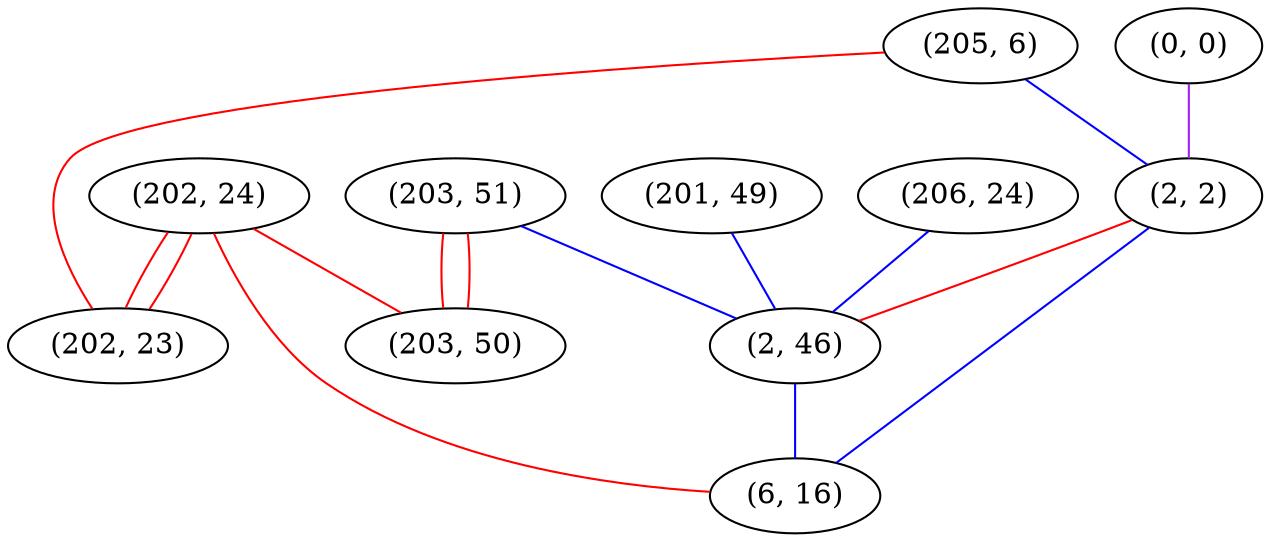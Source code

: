 graph "" {
"(0, 0)";
"(206, 24)";
"(203, 51)";
"(205, 6)";
"(202, 24)";
"(201, 49)";
"(2, 2)";
"(202, 23)";
"(203, 50)";
"(2, 46)";
"(6, 16)";
"(0, 0)" -- "(2, 2)"  [color=purple, key=0, weight=4];
"(206, 24)" -- "(2, 46)"  [color=blue, key=0, weight=3];
"(203, 51)" -- "(203, 50)"  [color=red, key=0, weight=1];
"(203, 51)" -- "(203, 50)"  [color=red, key=1, weight=1];
"(203, 51)" -- "(2, 46)"  [color=blue, key=0, weight=3];
"(205, 6)" -- "(202, 23)"  [color=red, key=0, weight=1];
"(205, 6)" -- "(2, 2)"  [color=blue, key=0, weight=3];
"(202, 24)" -- "(202, 23)"  [color=red, key=0, weight=1];
"(202, 24)" -- "(202, 23)"  [color=red, key=1, weight=1];
"(202, 24)" -- "(203, 50)"  [color=red, key=0, weight=1];
"(202, 24)" -- "(6, 16)"  [color=red, key=0, weight=1];
"(201, 49)" -- "(2, 46)"  [color=blue, key=0, weight=3];
"(2, 2)" -- "(2, 46)"  [color=red, key=0, weight=1];
"(2, 2)" -- "(6, 16)"  [color=blue, key=0, weight=3];
"(2, 46)" -- "(6, 16)"  [color=blue, key=0, weight=3];
}
